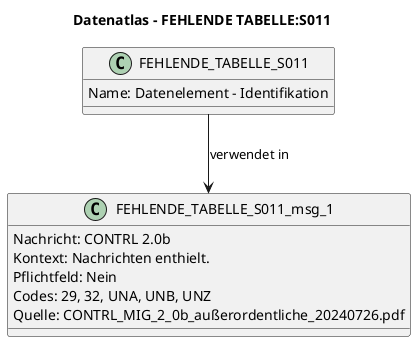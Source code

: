 @startuml
title Datenatlas – FEHLENDE TABELLE:S011
class FEHLENDE_TABELLE_S011 {
  Name: Datenelement - Identifikation
}
class FEHLENDE_TABELLE_S011_msg_1 {
  Nachricht: CONTRL 2.0b
  Kontext: Nachrichten enthielt.
  Pflichtfeld: Nein
  Codes: 29, 32, UNA, UNB, UNZ
  Quelle: CONTRL_MIG_2_0b_außerordentliche_20240726.pdf
}
FEHLENDE_TABELLE_S011 --> FEHLENDE_TABELLE_S011_msg_1 : verwendet in
@enduml